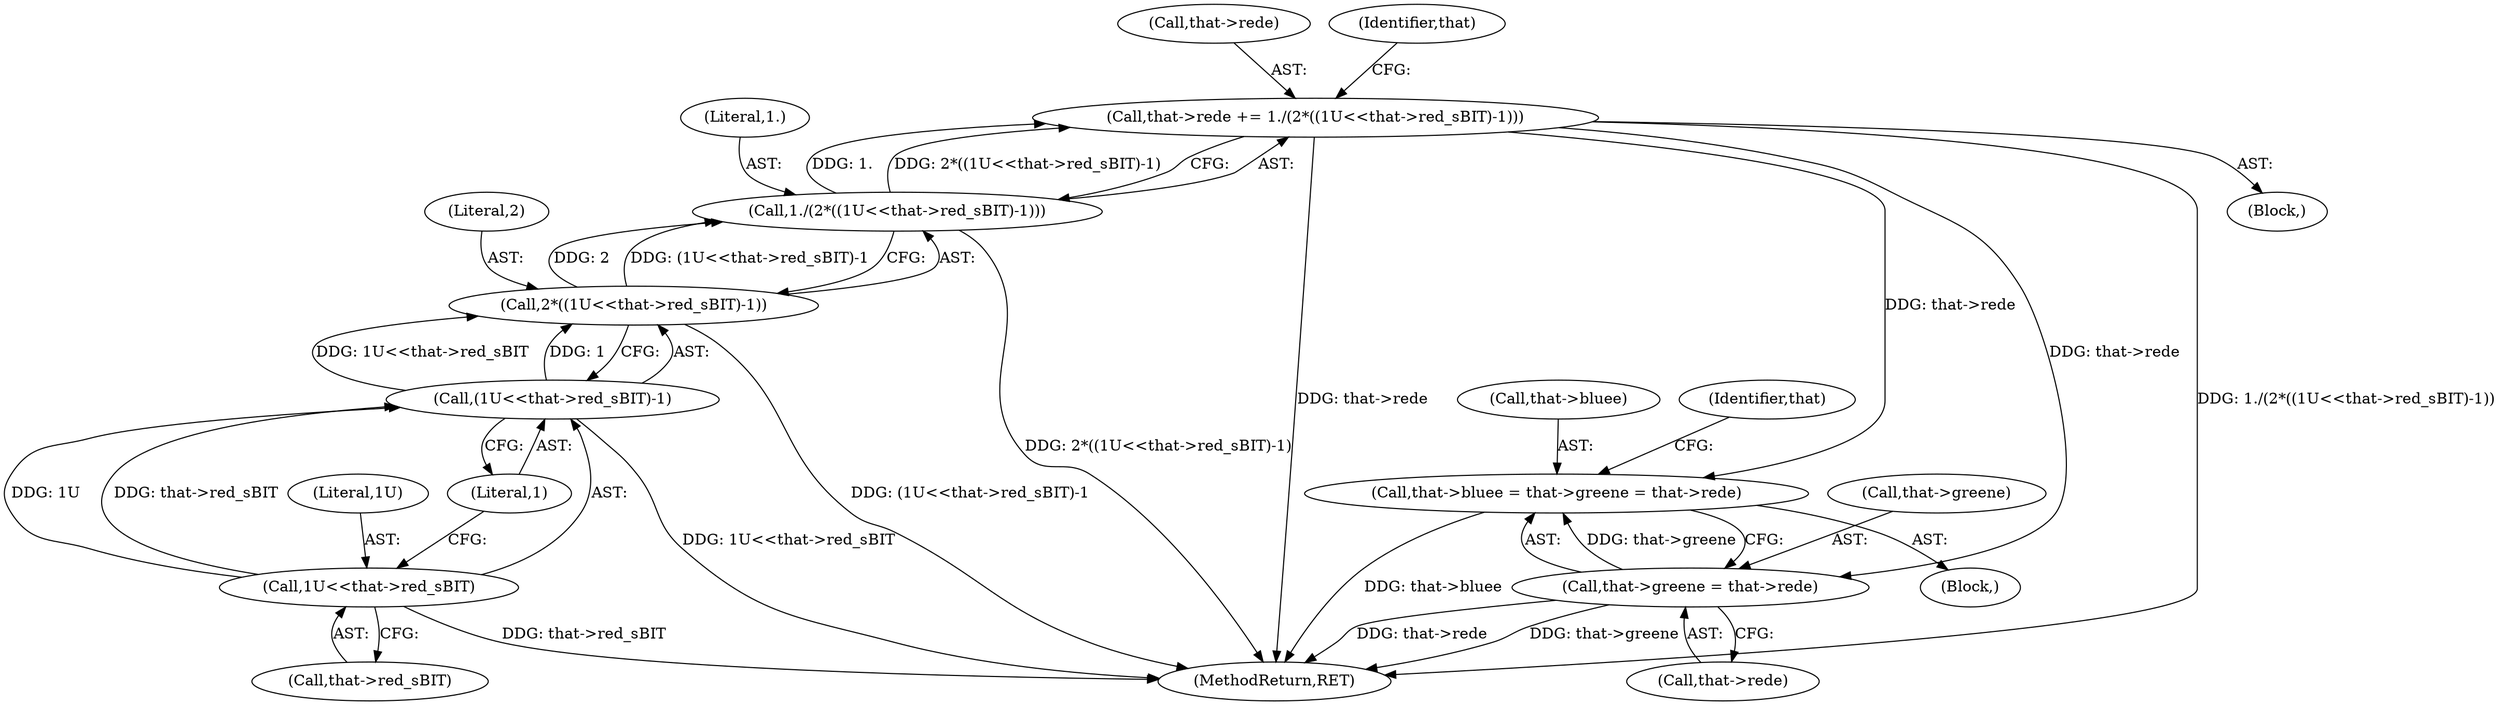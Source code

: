 digraph "0_Android_9d4853418ab2f754c2b63e091c29c5529b8b86ca_57@pointer" {
"1000132" [label="(Call,that->rede += 1./(2*((1U<<that->red_sBIT)-1)))"];
"1000136" [label="(Call,1./(2*((1U<<that->red_sBIT)-1)))"];
"1000138" [label="(Call,2*((1U<<that->red_sBIT)-1))"];
"1000140" [label="(Call,(1U<<that->red_sBIT)-1)"];
"1000141" [label="(Call,1U<<that->red_sBIT)"];
"1000226" [label="(Call,that->bluee = that->greene = that->rede)"];
"1000230" [label="(Call,that->greene = that->rede)"];
"1000227" [label="(Call,that->bluee)"];
"1000133" [label="(Call,that->rede)"];
"1000143" [label="(Call,that->red_sBIT)"];
"1000241" [label="(Identifier,that)"];
"1000226" [label="(Call,that->bluee = that->greene = that->rede)"];
"1000137" [label="(Literal,1.)"];
"1000291" [label="(MethodReturn,RET)"];
"1000150" [label="(Identifier,that)"];
"1000141" [label="(Call,1U<<that->red_sBIT)"];
"1000203" [label="(Block,)"];
"1000230" [label="(Call,that->greene = that->rede)"];
"1000140" [label="(Call,(1U<<that->red_sBIT)-1)"];
"1000142" [label="(Literal,1U)"];
"1000110" [label="(Block,)"];
"1000234" [label="(Call,that->rede)"];
"1000138" [label="(Call,2*((1U<<that->red_sBIT)-1))"];
"1000146" [label="(Literal,1)"];
"1000231" [label="(Call,that->greene)"];
"1000139" [label="(Literal,2)"];
"1000132" [label="(Call,that->rede += 1./(2*((1U<<that->red_sBIT)-1)))"];
"1000136" [label="(Call,1./(2*((1U<<that->red_sBIT)-1)))"];
"1000132" -> "1000110"  [label="AST: "];
"1000132" -> "1000136"  [label="CFG: "];
"1000133" -> "1000132"  [label="AST: "];
"1000136" -> "1000132"  [label="AST: "];
"1000150" -> "1000132"  [label="CFG: "];
"1000132" -> "1000291"  [label="DDG: that->rede"];
"1000132" -> "1000291"  [label="DDG: 1./(2*((1U<<that->red_sBIT)-1))"];
"1000136" -> "1000132"  [label="DDG: 1."];
"1000136" -> "1000132"  [label="DDG: 2*((1U<<that->red_sBIT)-1)"];
"1000132" -> "1000226"  [label="DDG: that->rede"];
"1000132" -> "1000230"  [label="DDG: that->rede"];
"1000136" -> "1000138"  [label="CFG: "];
"1000137" -> "1000136"  [label="AST: "];
"1000138" -> "1000136"  [label="AST: "];
"1000136" -> "1000291"  [label="DDG: 2*((1U<<that->red_sBIT)-1)"];
"1000138" -> "1000136"  [label="DDG: 2"];
"1000138" -> "1000136"  [label="DDG: (1U<<that->red_sBIT)-1"];
"1000138" -> "1000140"  [label="CFG: "];
"1000139" -> "1000138"  [label="AST: "];
"1000140" -> "1000138"  [label="AST: "];
"1000138" -> "1000291"  [label="DDG: (1U<<that->red_sBIT)-1"];
"1000140" -> "1000138"  [label="DDG: 1U<<that->red_sBIT"];
"1000140" -> "1000138"  [label="DDG: 1"];
"1000140" -> "1000146"  [label="CFG: "];
"1000141" -> "1000140"  [label="AST: "];
"1000146" -> "1000140"  [label="AST: "];
"1000140" -> "1000291"  [label="DDG: 1U<<that->red_sBIT"];
"1000141" -> "1000140"  [label="DDG: 1U"];
"1000141" -> "1000140"  [label="DDG: that->red_sBIT"];
"1000141" -> "1000143"  [label="CFG: "];
"1000142" -> "1000141"  [label="AST: "];
"1000143" -> "1000141"  [label="AST: "];
"1000146" -> "1000141"  [label="CFG: "];
"1000141" -> "1000291"  [label="DDG: that->red_sBIT"];
"1000226" -> "1000203"  [label="AST: "];
"1000226" -> "1000230"  [label="CFG: "];
"1000227" -> "1000226"  [label="AST: "];
"1000230" -> "1000226"  [label="AST: "];
"1000241" -> "1000226"  [label="CFG: "];
"1000226" -> "1000291"  [label="DDG: that->bluee"];
"1000230" -> "1000226"  [label="DDG: that->greene"];
"1000230" -> "1000234"  [label="CFG: "];
"1000231" -> "1000230"  [label="AST: "];
"1000234" -> "1000230"  [label="AST: "];
"1000230" -> "1000291"  [label="DDG: that->greene"];
"1000230" -> "1000291"  [label="DDG: that->rede"];
}
